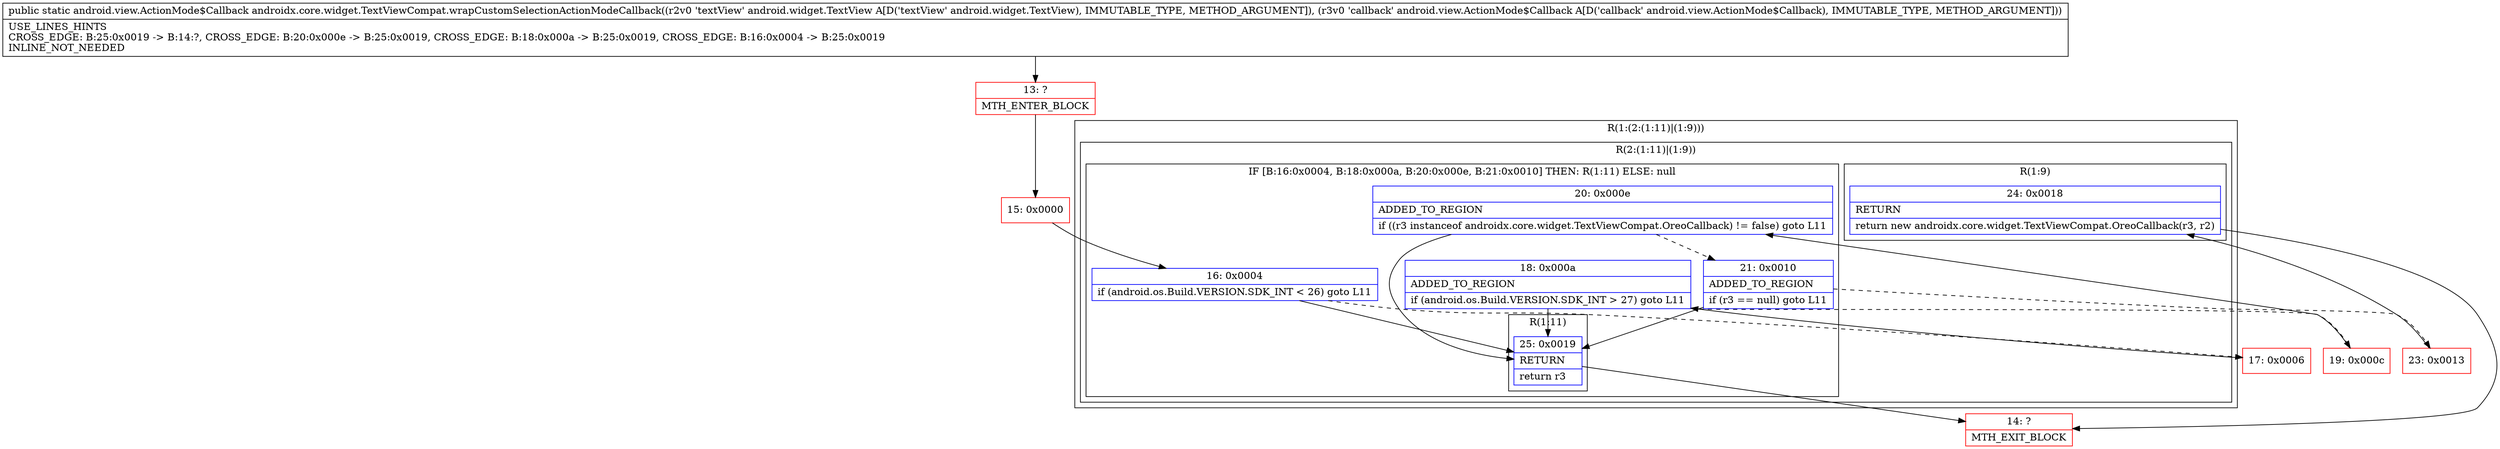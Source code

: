 digraph "CFG forandroidx.core.widget.TextViewCompat.wrapCustomSelectionActionModeCallback(Landroid\/widget\/TextView;Landroid\/view\/ActionMode$Callback;)Landroid\/view\/ActionMode$Callback;" {
subgraph cluster_Region_705404881 {
label = "R(1:(2:(1:11)|(1:9)))";
node [shape=record,color=blue];
subgraph cluster_Region_1999413568 {
label = "R(2:(1:11)|(1:9))";
node [shape=record,color=blue];
subgraph cluster_IfRegion_278369205 {
label = "IF [B:16:0x0004, B:18:0x000a, B:20:0x000e, B:21:0x0010] THEN: R(1:11) ELSE: null";
node [shape=record,color=blue];
Node_16 [shape=record,label="{16\:\ 0x0004|if (android.os.Build.VERSION.SDK_INT \< 26) goto L11\l}"];
Node_18 [shape=record,label="{18\:\ 0x000a|ADDED_TO_REGION\l|if (android.os.Build.VERSION.SDK_INT \> 27) goto L11\l}"];
Node_20 [shape=record,label="{20\:\ 0x000e|ADDED_TO_REGION\l|if ((r3 instanceof androidx.core.widget.TextViewCompat.OreoCallback) != false) goto L11\l}"];
Node_21 [shape=record,label="{21\:\ 0x0010|ADDED_TO_REGION\l|if (r3 == null) goto L11\l}"];
subgraph cluster_Region_2023235732 {
label = "R(1:11)";
node [shape=record,color=blue];
Node_25 [shape=record,label="{25\:\ 0x0019|RETURN\l|return r3\l}"];
}
}
subgraph cluster_Region_236703041 {
label = "R(1:9)";
node [shape=record,color=blue];
Node_24 [shape=record,label="{24\:\ 0x0018|RETURN\l|return new androidx.core.widget.TextViewCompat.OreoCallback(r3, r2)\l}"];
}
}
}
Node_13 [shape=record,color=red,label="{13\:\ ?|MTH_ENTER_BLOCK\l}"];
Node_15 [shape=record,color=red,label="{15\:\ 0x0000}"];
Node_17 [shape=record,color=red,label="{17\:\ 0x0006}"];
Node_19 [shape=record,color=red,label="{19\:\ 0x000c}"];
Node_23 [shape=record,color=red,label="{23\:\ 0x0013}"];
Node_14 [shape=record,color=red,label="{14\:\ ?|MTH_EXIT_BLOCK\l}"];
MethodNode[shape=record,label="{public static android.view.ActionMode$Callback androidx.core.widget.TextViewCompat.wrapCustomSelectionActionModeCallback((r2v0 'textView' android.widget.TextView A[D('textView' android.widget.TextView), IMMUTABLE_TYPE, METHOD_ARGUMENT]), (r3v0 'callback' android.view.ActionMode$Callback A[D('callback' android.view.ActionMode$Callback), IMMUTABLE_TYPE, METHOD_ARGUMENT]))  | USE_LINES_HINTS\lCROSS_EDGE: B:25:0x0019 \-\> B:14:?, CROSS_EDGE: B:20:0x000e \-\> B:25:0x0019, CROSS_EDGE: B:18:0x000a \-\> B:25:0x0019, CROSS_EDGE: B:16:0x0004 \-\> B:25:0x0019\lINLINE_NOT_NEEDED\l}"];
MethodNode -> Node_13;Node_16 -> Node_17[style=dashed];
Node_16 -> Node_25;
Node_18 -> Node_19[style=dashed];
Node_18 -> Node_25;
Node_20 -> Node_21[style=dashed];
Node_20 -> Node_25;
Node_21 -> Node_23[style=dashed];
Node_21 -> Node_25;
Node_25 -> Node_14;
Node_24 -> Node_14;
Node_13 -> Node_15;
Node_15 -> Node_16;
Node_17 -> Node_18;
Node_19 -> Node_20;
Node_23 -> Node_24;
}

